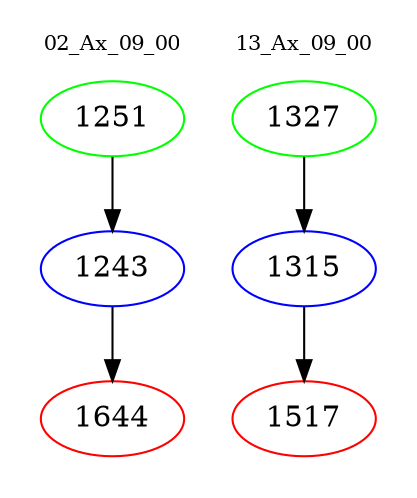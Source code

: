 digraph{
subgraph cluster_0 {
color = white
label = "02_Ax_09_00";
fontsize=10;
T0_1251 [label="1251", color="green"]
T0_1251 -> T0_1243 [color="black"]
T0_1243 [label="1243", color="blue"]
T0_1243 -> T0_1644 [color="black"]
T0_1644 [label="1644", color="red"]
}
subgraph cluster_1 {
color = white
label = "13_Ax_09_00";
fontsize=10;
T1_1327 [label="1327", color="green"]
T1_1327 -> T1_1315 [color="black"]
T1_1315 [label="1315", color="blue"]
T1_1315 -> T1_1517 [color="black"]
T1_1517 [label="1517", color="red"]
}
}
